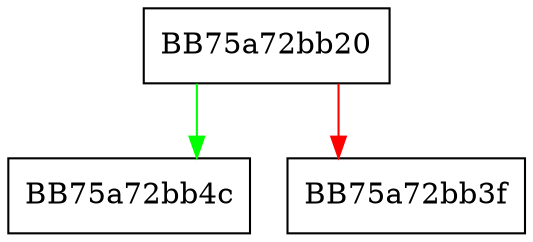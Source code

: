 digraph _Buy_nonzero {
  node [shape="box"];
  graph [splines=ortho];
  BB75a72bb20 -> BB75a72bb4c [color="green"];
  BB75a72bb20 -> BB75a72bb3f [color="red"];
}